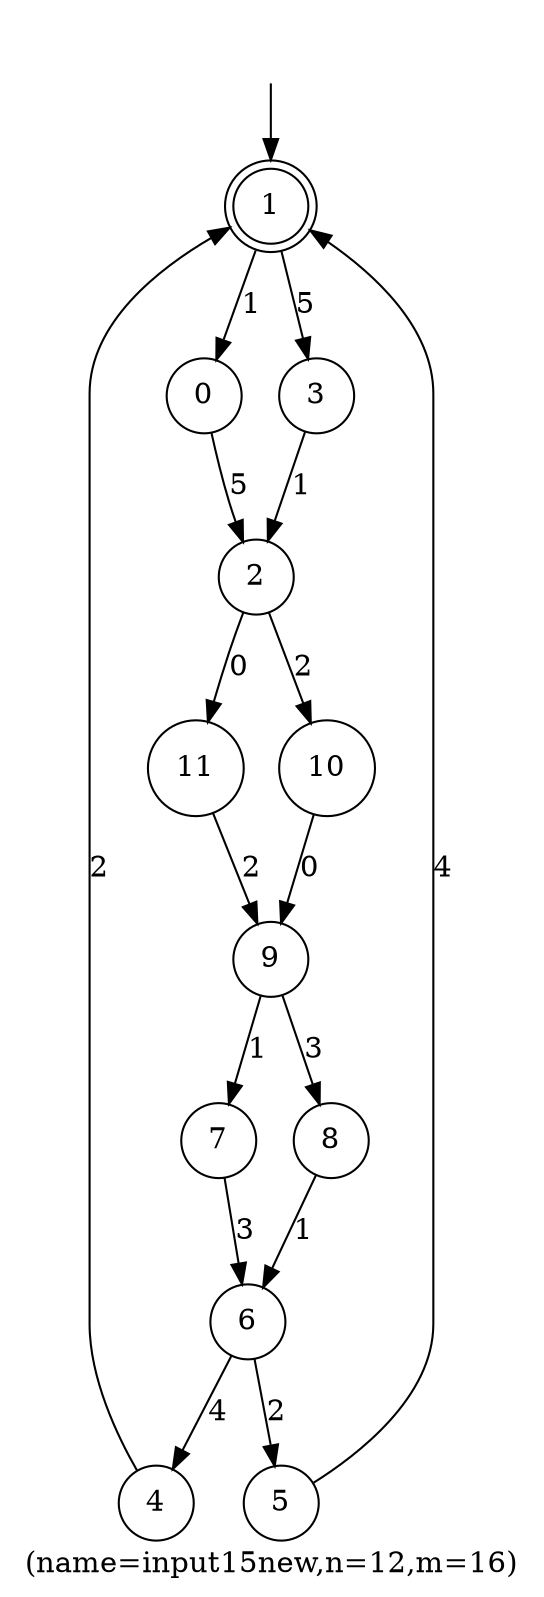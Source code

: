 digraph input15new{
	label="(name=input15new,n=12,m=16)";
	_nil [style = "invis"];
	node [shape = doublecircle]; 1;
	node [shape = circle];
	_nil -> 1;
	2->11[label="0"];
	10->9[label="0"];
	1->0[label="1"];
	3->2[label="1"];
	9->7[label="1"];
	8->6[label="1"];
	4->1[label="2"];
	6->5[label="2"];
	2->10[label="2"];
	11->9[label="2"];
	7->6[label="3"];
	9->8[label="3"];
	6->4[label="4"];
	5->1[label="4"];
	0->2[label="5"];
	1->3[label="5"];
}
